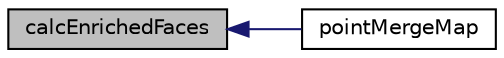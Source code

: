 digraph "calcEnrichedFaces"
{
  bgcolor="transparent";
  edge [fontname="Helvetica",fontsize="10",labelfontname="Helvetica",labelfontsize="10"];
  node [fontname="Helvetica",fontsize="10",shape=record];
  rankdir="LR";
  Node1 [label="calcEnrichedFaces",height=0.2,width=0.4,color="black", fillcolor="grey75", style="filled", fontcolor="black"];
  Node1 -> Node2 [dir="back",color="midnightblue",fontsize="10",style="solid",fontname="Helvetica"];
  Node2 [label="pointMergeMap",height=0.2,width=0.4,color="black",URL="$a00652.html#a0188ec88863796374615fb1bac0091b6",tooltip="Return map of point merges. "];
}
